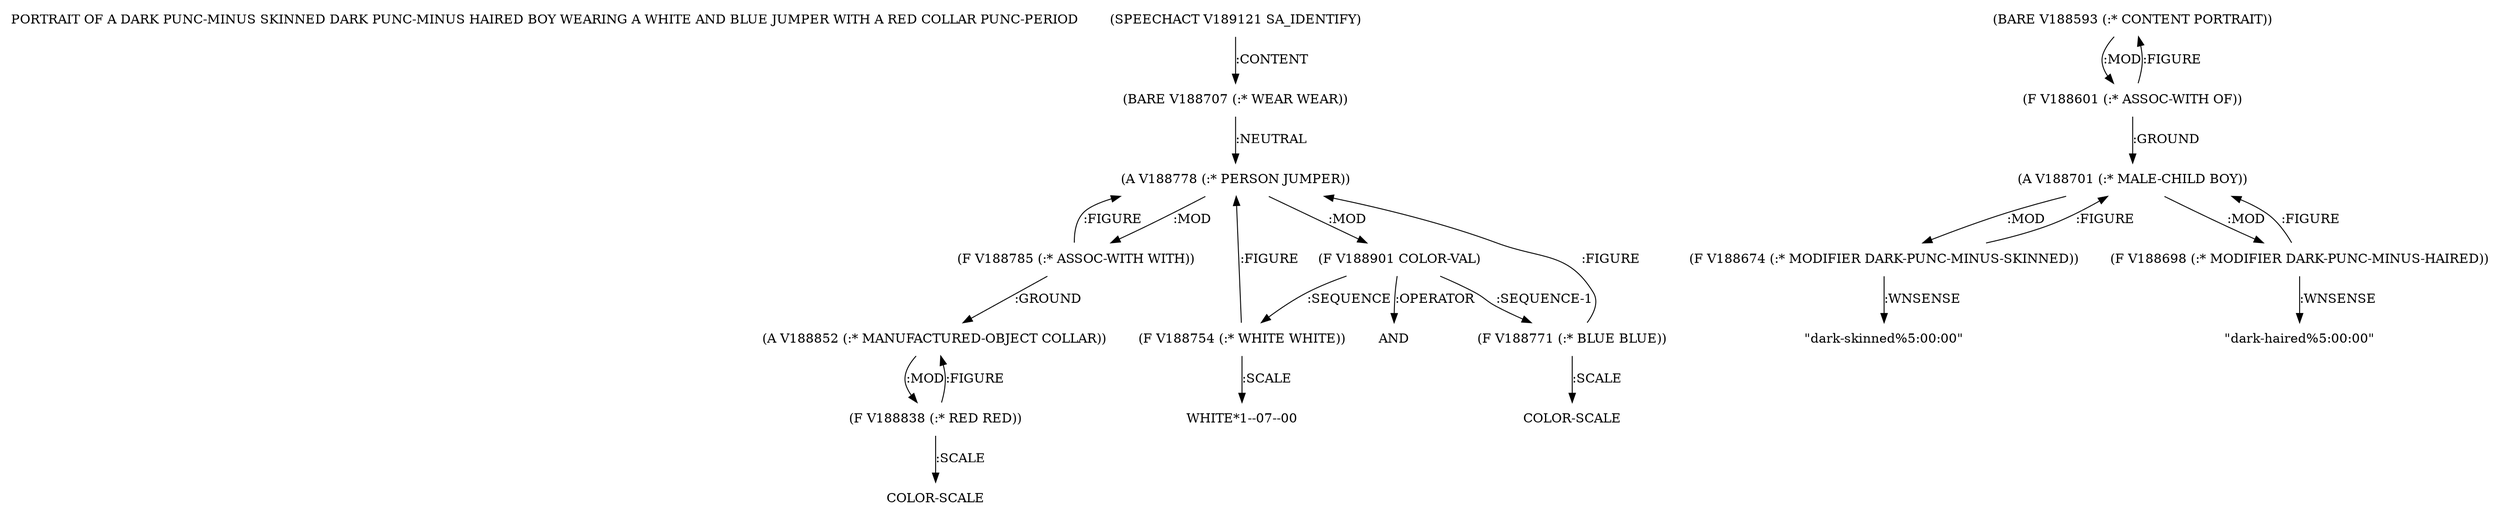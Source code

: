 digraph Terms {
  node [shape=none]
  "PORTRAIT OF A DARK PUNC-MINUS SKINNED DARK PUNC-MINUS HAIRED BOY WEARING A WHITE AND BLUE JUMPER WITH A RED COLLAR PUNC-PERIOD"
  "V189121" [label="(SPEECHACT V189121 SA_IDENTIFY)"]
  "V189121" -> "V188707" [label=":CONTENT"]
  "V188707" [label="(BARE V188707 (:* WEAR WEAR))"]
  "V188707" -> "V188778" [label=":NEUTRAL"]
  "V188778" [label="(A V188778 (:* PERSON JUMPER))"]
  "V188778" -> "V188785" [label=":MOD"]
  "V188778" -> "V188901" [label=":MOD"]
  "V188901" [label="(F V188901 COLOR-VAL)"]
  "V188901" -> "V188754" [label=":SEQUENCE"]
  "V188901" -> "V188771" [label=":SEQUENCE-1"]
  "V188901" -> "NT197614" [label=":OPERATOR"]
  "NT197614" [label="AND"]
  "V188754" [label="(F V188754 (:* WHITE WHITE))"]
  "V188754" -> "V188778" [label=":FIGURE"]
  "V188754" -> "NT197615" [label=":SCALE"]
  "NT197615" [label="WHITE*1--07--00"]
  "V188771" [label="(F V188771 (:* BLUE BLUE))"]
  "V188771" -> "V188778" [label=":FIGURE"]
  "V188771" -> "NT197616" [label=":SCALE"]
  "NT197616" [label="COLOR-SCALE"]
  "V188785" [label="(F V188785 (:* ASSOC-WITH WITH))"]
  "V188785" -> "V188852" [label=":GROUND"]
  "V188785" -> "V188778" [label=":FIGURE"]
  "V188852" [label="(A V188852 (:* MANUFACTURED-OBJECT COLLAR))"]
  "V188852" -> "V188838" [label=":MOD"]
  "V188838" [label="(F V188838 (:* RED RED))"]
  "V188838" -> "V188852" [label=":FIGURE"]
  "V188838" -> "NT197617" [label=":SCALE"]
  "NT197617" [label="COLOR-SCALE"]
  "V188593" [label="(BARE V188593 (:* CONTENT PORTRAIT))"]
  "V188593" -> "V188601" [label=":MOD"]
  "V188601" [label="(F V188601 (:* ASSOC-WITH OF))"]
  "V188601" -> "V188701" [label=":GROUND"]
  "V188601" -> "V188593" [label=":FIGURE"]
  "V188701" [label="(A V188701 (:* MALE-CHILD BOY))"]
  "V188701" -> "V188674" [label=":MOD"]
  "V188701" -> "V188698" [label=":MOD"]
  "V188674" [label="(F V188674 (:* MODIFIER DARK-PUNC-MINUS-SKINNED))"]
  "V188674" -> "V188701" [label=":FIGURE"]
  "V188674" -> "NT197618" [label=":WNSENSE"]
  "NT197618" [label="\"dark-skinned%5:00:00\""]
  "V188698" [label="(F V188698 (:* MODIFIER DARK-PUNC-MINUS-HAIRED))"]
  "V188698" -> "V188701" [label=":FIGURE"]
  "V188698" -> "NT197619" [label=":WNSENSE"]
  "NT197619" [label="\"dark-haired%5:00:00\""]
}
